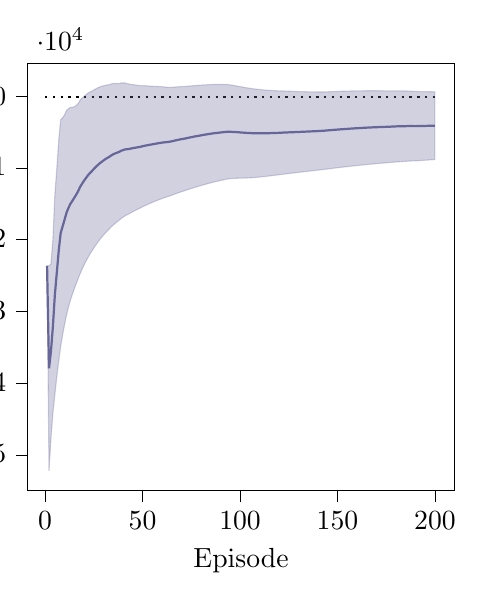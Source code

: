 % This file was created by tikzplotlib v0.9.1.
\begin{tikzpicture}[trim axis right,trim axis left]

\definecolor{color0}{rgb}{1,0.498,0.055}
\definecolor{color1}{rgb}{0.122,0.467,0.706}

\begin{axis}[
compat=newest,
tick align=outside,
tick pos=left,
x grid style={white!69.02!black},
xmin=-8.95, xmax=209.95,
xtick style={color=black},
y grid style={white!69.02!black},
ymin=-54880.125, ymax=4545.389,
ytick style={color=black},
scaled y ticks=true,
scaled y ticks=base 10:-4,
width=7cm,
height=7cm,
xlabel=Episode,
ylabel=Average Reward,
y label style={at={(-0.2,0.5)}}
]

\addplot[thick, black, dotted, domain=0:200] {-60.65};

\path [draw=blue!20!gray, fill=blue!20!gray, opacity=0.3]
(axis cs:1,-23624.479)
--(axis cs:1,-23624.479)
--(axis cs:2,-23624.479)
--(axis cs:3,-23376.841)
--(axis cs:4,-19911.851)
--(axis cs:5,-13727.287)
--(axis cs:6,-10087.147)
--(axis cs:7,-6060.278)
--(axis cs:8,-3263.662)
--(axis cs:9,-3022.622)
--(axis cs:10,-2584.652)
--(axis cs:11,-1981.49)
--(axis cs:12,-1729.098)
--(axis cs:13,-1556.026)
--(axis cs:14,-1551.218)
--(axis cs:15,-1457.09)
--(axis cs:16,-1296.344)
--(axis cs:17,-1013.713)
--(axis cs:18,-526.239)
--(axis cs:19,-263.199)
--(axis cs:20,-16.009)
--(axis cs:21,204.236)
--(axis cs:22,445.41)
--(axis cs:23,579.264)
--(axis cs:24,699.015)
--(axis cs:25,872.701)
--(axis cs:26,1017.496)
--(axis cs:27,1161.393)
--(axis cs:28,1280.522)
--(axis cs:29,1362.223)
--(axis cs:30,1448.771)
--(axis cs:31,1521.232)
--(axis cs:32,1570.49)
--(axis cs:33,1609.565)
--(axis cs:34,1708.674)
--(axis cs:35,1774.995)
--(axis cs:36,1771.421)
--(axis cs:37,1769.217)
--(axis cs:38,1756.159)
--(axis cs:39,1844.229)
--(axis cs:40,1835.825)
--(axis cs:41,1837.145)
--(axis cs:42,1751.671)
--(axis cs:43,1683.232)
--(axis cs:44,1644.797)
--(axis cs:45,1614.687)
--(axis cs:46,1579.013)
--(axis cs:47,1520.932)
--(axis cs:48,1506.83)
--(axis cs:49,1467.849)
--(axis cs:50,1465.091)
--(axis cs:51,1461.215)
--(axis cs:52,1441.181)
--(axis cs:53,1425.134)
--(axis cs:54,1400.286)
--(axis cs:55,1382.092)
--(axis cs:56,1369.447)
--(axis cs:57,1354.714)
--(axis cs:58,1349.216)
--(axis cs:59,1326.869)
--(axis cs:60,1322.387)
--(axis cs:61,1287.669)
--(axis cs:62,1256.705)
--(axis cs:63,1237.169)
--(axis cs:64,1220.697)
--(axis cs:65,1223.426)
--(axis cs:66,1250.132)
--(axis cs:67,1286.44)
--(axis cs:68,1300.452)
--(axis cs:69,1323.705)
--(axis cs:70,1347.763)
--(axis cs:71,1337.55)
--(axis cs:72,1352.457)
--(axis cs:73,1386.833)
--(axis cs:74,1414.152)
--(axis cs:75,1437.969)
--(axis cs:76,1460.772)
--(axis cs:77,1488.435)
--(axis cs:78,1487.197)
--(axis cs:79,1516.345)
--(axis cs:80,1537.203)
--(axis cs:81,1559.855)
--(axis cs:82,1574.831)
--(axis cs:83,1587.956)
--(axis cs:84,1601.886)
--(axis cs:85,1615.937)
--(axis cs:86,1628.999)
--(axis cs:87,1634.602)
--(axis cs:88,1632.74)
--(axis cs:89,1632.608)
--(axis cs:90,1632.138)
--(axis cs:91,1632.86)
--(axis cs:92,1635.043)
--(axis cs:93,1633.304)
--(axis cs:94,1609.711)
--(axis cs:95,1567.476)
--(axis cs:96,1522.924)
--(axis cs:97,1476.788)
--(axis cs:98,1429.672)
--(axis cs:99,1381.276)
--(axis cs:100,1331.289)
--(axis cs:101,1281.695)
--(axis cs:102,1232.099)
--(axis cs:103,1184.916)
--(axis cs:104,1141.402)
--(axis cs:105,1098.455)
--(axis cs:106,1058.254)
--(axis cs:107,1016.811)
--(axis cs:108,982.99)
--(axis cs:109,951.753)
--(axis cs:110,924.422)
--(axis cs:111,898.126)
--(axis cs:112,871.119)
--(axis cs:113,849.534)
--(axis cs:114,830.015)
--(axis cs:115,812.019)
--(axis cs:116,796.439)
--(axis cs:117,778.768)
--(axis cs:118,763.928)
--(axis cs:119,750.549)
--(axis cs:120,735.161)
--(axis cs:121,729.003)
--(axis cs:122,724.146)
--(axis cs:123,715.376)
--(axis cs:124,704.475)
--(axis cs:125,694.469)
--(axis cs:126,683.566)
--(axis cs:127,673.472)
--(axis cs:128,663.477)
--(axis cs:129,653.396)
--(axis cs:130,644.633)
--(axis cs:131,636.194)
--(axis cs:132,630.383)
--(axis cs:133,623.758)
--(axis cs:134,616.317)
--(axis cs:135,609.263)
--(axis cs:136,604.691)
--(axis cs:137,599.726)
--(axis cs:138,595.373)
--(axis cs:139,588.202)
--(axis cs:140,588.858)
--(axis cs:141,582.935)
--(axis cs:142,585.775)
--(axis cs:143,583.268)
--(axis cs:144,596.011)
--(axis cs:145,608.901)
--(axis cs:146,621.888)
--(axis cs:147,633.772)
--(axis cs:148,644.546)
--(axis cs:149,654.177)
--(axis cs:150,664.429)
--(axis cs:151,673.677)
--(axis cs:152,682.45)
--(axis cs:153,691.253)
--(axis cs:154,697.916)
--(axis cs:155,705.983)
--(axis cs:156,713.365)
--(axis cs:157,720.024)
--(axis cs:158,726.045)
--(axis cs:159,733.368)
--(axis cs:160,739.341)
--(axis cs:161,742.306)
--(axis cs:162,746.4)
--(axis cs:163,751.165)
--(axis cs:164,754.55)
--(axis cs:165,756.954)
--(axis cs:166,757.345)
--(axis cs:167,757.963)
--(axis cs:168,759.858)
--(axis cs:169,757.596)
--(axis cs:170,756.571)
--(axis cs:171,755.699)
--(axis cs:172,754.192)
--(axis cs:173,751.149)
--(axis cs:174,746.314)
--(axis cs:175,743.326)
--(axis cs:176,741.729)
--(axis cs:177,741.573)
--(axis cs:178,743.457)
--(axis cs:179,746.254)
--(axis cs:180,748.515)
--(axis cs:181,749.711)
--(axis cs:182,737.463)
--(axis cs:183,727.939)
--(axis cs:184,722.144)
--(axis cs:185,720.951)
--(axis cs:186,717.332)
--(axis cs:187,710.131)
--(axis cs:188,694.295)
--(axis cs:189,677.388)
--(axis cs:190,662.713)
--(axis cs:191,652.111)
--(axis cs:192,645.515)
--(axis cs:193,640.231)
--(axis cs:194,636.11)
--(axis cs:195,632.583)
--(axis cs:196,628.284)
--(axis cs:197,622.777)
--(axis cs:198,617.653)
--(axis cs:199,612.843)
--(axis cs:200,608.733)
--(axis cs:200,-8826.316)
--(axis cs:200,-8826.316)
--(axis cs:199,-8843.949)
--(axis cs:198,-8861.331)
--(axis cs:197,-8878.678)
--(axis cs:196,-8895.947)
--(axis cs:195,-8914.075)
--(axis cs:194,-8932.776)
--(axis cs:193,-8951.312)
--(axis cs:192,-8969.343)
--(axis cs:191,-8986.725)
--(axis cs:190,-9001.299)
--(axis cs:189,-9012.002)
--(axis cs:188,-9020.071)
--(axis cs:187,-9029.817)
--(axis cs:186,-9047.675)
--(axis cs:185,-9067.819)
--(axis cs:184,-9089.307)
--(axis cs:183,-9108.583)
--(axis cs:182,-9125.534)
--(axis cs:181,-9140.43)
--(axis cs:180,-9163.628)
--(axis cs:179,-9187.4)
--(axis cs:178,-9211.54)
--(axis cs:177,-9235.534)
--(axis cs:176,-9258.911)
--(axis cs:175,-9281.85)
--(axis cs:174,-9304.323)
--(axis cs:173,-9326.036)
--(axis cs:172,-9348.886)
--(axis cs:171,-9372.666)
--(axis cs:170,-9396.932)
--(axis cs:169,-9421.339)
--(axis cs:168,-9445.394)
--(axis cs:167,-9471.405)
--(axis cs:166,-9497.137)
--(axis cs:165,-9522.994)
--(axis cs:164,-9549.843)
--(axis cs:163,-9577.258)
--(axis cs:162,-9605.354)
--(axis cs:161,-9633.457)
--(axis cs:160,-9661.403)
--(axis cs:159,-9690.563)
--(axis cs:158,-9720.347)
--(axis cs:157,-9749.991)
--(axis cs:156,-9780.065)
--(axis cs:155,-9810.59)
--(axis cs:154,-9841.552)
--(axis cs:153,-9872.368)
--(axis cs:152,-9904.034)
--(axis cs:151,-9935.951)
--(axis cs:150,-9968.253)
--(axis cs:149,-10001.075)
--(axis cs:148,-10034.009)
--(axis cs:147,-10067.502)
--(axis cs:146,-10101.532)
--(axis cs:145,-10136.087)
--(axis cs:144,-10170.906)
--(axis cs:143,-10205.982)
--(axis cs:142,-10236.292)
--(axis cs:141,-10269.12)
--(axis cs:140,-10298.365)
--(axis cs:139,-10331.007)
--(axis cs:138,-10360.24)
--(axis cs:137,-10391.316)
--(axis cs:136,-10422.436)
--(axis cs:135,-10454.115)
--(axis cs:134,-10484.855)
--(axis cs:133,-10515.759)
--(axis cs:132,-10547.498)
--(axis cs:131,-10580.059)
--(axis cs:130,-10611.578)
--(axis cs:129,-10643.321)
--(axis cs:128,-10674.702)
--(axis cs:127,-10706.568)
--(axis cs:126,-10738.815)
--(axis cs:125,-10771.018)
--(axis cs:124,-10804.228)
--(axis cs:123,-10837.362)
--(axis cs:122,-10872.231)
--(axis cs:121,-10909.642)
--(axis cs:120,-10946.877)
--(axis cs:119,-10979.032)
--(axis cs:118,-11013.09)
--(axis cs:117,-11046.712)
--(axis cs:116,-11078.87)
--(axis cs:115,-11113.115)
--(axis cs:114,-11146.213)
--(axis cs:113,-11178.765)
--(axis cs:112,-11210.296)
--(axis cs:111,-11237.587)
--(axis cs:110,-11266.302)
--(axis cs:109,-11294.758)
--(axis cs:108,-11319.924)
--(axis cs:107,-11342.951)
--(axis cs:106,-11356.262)
--(axis cs:105,-11372.623)
--(axis cs:104,-11385.768)
--(axis cs:103,-11399.173)
--(axis cs:102,-11407.318)
--(axis cs:101,-11412.058)
--(axis cs:100,-11418.35)
--(axis cs:99,-11425.396)
--(axis cs:98,-11436.956)
--(axis cs:97,-11452.124)
--(axis cs:96,-11470.216)
--(axis cs:95,-11491.958)
--(axis cs:94,-11518.064)
--(axis cs:93,-11563.207)
--(axis cs:92,-11621.701)
--(axis cs:91,-11682.728)
--(axis cs:90,-11744.109)
--(axis cs:89,-11805.965)
--(axis cs:88,-11868.956)
--(axis cs:87,-11932.239)
--(axis cs:86,-11999.538)
--(axis cs:85,-12070.414)
--(axis cs:84,-12142.675)
--(axis cs:83,-12216.006)
--(axis cs:82,-12290.229)
--(axis cs:81,-12366.199)
--(axis cs:80,-12445.528)
--(axis cs:79,-12525.611)
--(axis cs:78,-12609.026)
--(axis cs:77,-12684.051)
--(axis cs:76,-12769.858)
--(axis cs:75,-12855.809)
--(axis cs:74,-12943.464)
--(axis cs:73,-13033.497)
--(axis cs:72,-13126.697)
--(axis cs:71,-13216.248)
--(axis cs:70,-13297.422)
--(axis cs:69,-13393.142)
--(axis cs:68,-13490.384)
--(axis cs:67,-13586.612)
--(axis cs:66,-13690.909)
--(axis cs:65,-13794.722)
--(axis cs:64,-13892.583)
--(axis cs:63,-13983.833)
--(axis cs:62,-14075.786)
--(axis cs:61,-14163.522)
--(axis cs:60,-14251.482)
--(axis cs:59,-14358.379)
--(axis cs:58,-14459.188)
--(axis cs:57,-14571.136)
--(axis cs:56,-14681.678)
--(axis cs:55,-14796.306)
--(axis cs:54,-14911.401)
--(axis cs:53,-15026.389)
--(axis cs:52,-15149.483)
--(axis cs:51,-15274.273)
--(axis cs:50,-15410.482)
--(axis cs:49,-15551.142)
--(axis cs:48,-15677.617)
--(axis cs:47,-15821.922)
--(axis cs:46,-15945.572)
--(axis cs:45,-16088.584)
--(axis cs:44,-16240.011)
--(axis cs:43,-16392.514)
--(axis cs:42,-16532.053)
--(axis cs:41,-16665.587)
--(axis cs:40,-16856.345)
--(axis cs:39,-17049.838)
--(axis cs:38,-17280.877)
--(axis cs:37,-17486.723)
--(axis cs:36,-17705.593)
--(axis cs:35,-17932.712)
--(axis cs:34,-18193.11)
--(axis cs:33,-18471.334)
--(axis cs:32,-18743.319)
--(axis cs:31,-19029.963)
--(axis cs:30,-19335.726)
--(axis cs:29,-19658.419)
--(axis cs:28,-19993.902)
--(axis cs:27,-20354.308)
--(axis cs:26,-20736.794)
--(axis cs:25,-21137.407)
--(axis cs:24,-21563.729)
--(axis cs:23,-21999.108)
--(axis cs:22,-22462.204)
--(axis cs:21,-22974.547)
--(axis cs:20,-23512.012)
--(axis cs:19,-24087.311)
--(axis cs:18,-24702.193)
--(axis cs:17,-25387.707)
--(axis cs:16,-26090.068)
--(axis cs:15,-26816.723)
--(axis cs:14,-27586.712)
--(axis cs:13,-28400.263)
--(axis cs:12,-29366.074)
--(axis cs:11,-30465.179)
--(axis cs:10,-31776.21)
--(axis cs:9,-33215.287)
--(axis cs:8,-34810.471)
--(axis cs:7,-36866.243)
--(axis cs:6,-39038.433)
--(axis cs:5,-41585.832)
--(axis cs:4,-44149.513)
--(axis cs:3,-47650.268)
--(axis cs:2,-52178.966)
--(axis cs:1,-23624.479)
--cycle;

\addplot [thick, blue!20!gray]
table {%
1 -23624.479
2 -37901.722
3 -35513.555
4 -32030.682
5 -27656.56
6 -24562.79
7 -21463.26
8 -19037.066
9 -18118.955
10 -17180.431
11 -16223.334
12 -15547.586
13 -14978.144
14 -14568.965
15 -14136.906
16 -13693.206
17 -13200.71
18 -12614.216
19 -12175.255
20 -11764.01
21 -11385.155
22 -11008.397
23 -10709.922
24 -10432.357
25 -10132.353
26 -9859.649
27 -9596.458
28 -9356.69
29 -9148.098
30 -8943.478
31 -8754.366
32 -8586.414
33 -8430.885
34 -8242.218
35 -8078.859
36 -7967.086
37 -7858.753
38 -7762.359
39 -7602.804
40 -7510.26
41 -7414.221
42 -7390.191
43 -7354.641
44 -7297.607
45 -7236.948
46 -7183.279
47 -7150.495
48 -7085.393
49 -7041.646
50 -6972.695
51 -6906.529
52 -6854.151
53 -6800.628
54 -6755.558
55 -6707.107
56 -6656.116
57 -6608.211
58 -6554.986
59 -6515.755
60 -6464.547
61 -6437.927
62 -6409.541
63 -6373.332
64 -6335.943
65 -6285.648
66 -6220.389
67 -6150.086
68 -6094.966
69 -6034.719
70 -5974.829
71 -5939.349
72 -5887.12
73 -5823.332
74 -5764.656
75 -5708.92
76 -5654.543
77 -5597.808
78 -5560.914
79 -5504.633
80 -5454.163
81 -5403.172
82 -5357.699
83 -5314.025
84 -5270.395
85 -5227.238
86 -5185.269
87 -5148.818
88 -5118.108
89 -5086.678
90 -5055.986
91 -5024.934
92 -4993.329
93 -4964.952
94 -4954.177
95 -4962.241
96 -4973.646
97 -4987.668
98 -5003.642
99 -5022.06
100 -5043.531
101 -5065.181
102 -5087.609
103 -5107.128
104 -5122.183
105 -5137.084
106 -5149.004
107 -5163.07
108 -5168.467
109 -5171.502
110 -5170.94
111 -5169.731
112 -5169.589
113 -5164.615
114 -5158.099
115 -5150.548
116 -5141.215
117 -5133.972
118 -5124.581
119 -5114.242
120 -5105.858
121 -5090.319
122 -5074.042
123 -5060.993
124 -5049.876
125 -5038.274
126 -5027.625
127 -5016.548
128 -5005.612
129 -4994.962
130 -4983.472
131 -4971.933
132 -4958.558
133 -4946.0
134 -4934.269
135 -4922.426
136 -4908.873
137 -4895.795
138 -4882.433
139 -4871.403
140 -4854.753
141 -4843.093
142 -4825.258
143 -4811.357
144 -4787.447
145 -4763.593
146 -4739.822
147 -4716.865
148 -4694.732
149 -4673.449
150 -4651.912
151 -4631.137
152 -4610.792
153 -4590.557
154 -4571.818
155 -4552.304
156 -4533.35
157 -4514.983
158 -4497.151
159 -4478.597
160 -4461.031
161 -4445.576
162 -4429.477
163 -4413.046
164 -4397.647
165 -4383.02
166 -4369.896
167 -4356.721
168 -4342.768
169 -4331.872
170 -4320.181
171 -4308.483
172 -4297.347
173 -4287.444
174 -4279.004
175 -4269.262
176 -4258.591
177 -4246.98
178 -4234.042
179 -4220.573
180 -4207.557
181 -4195.359
182 -4194.036
183 -4190.322
184 -4183.582
185 -4173.434
186 -4165.172
187 -4159.843
188 -4162.888
189 -4167.307
190 -4169.293
191 -4167.307
192 -4161.914
193 -4155.541
194 -4148.333
195 -4140.746
196 -4133.832
197 -4127.95
198 -4121.839
199 -4115.553
200 -4108.792
};
\end{axis}

\end{tikzpicture}
